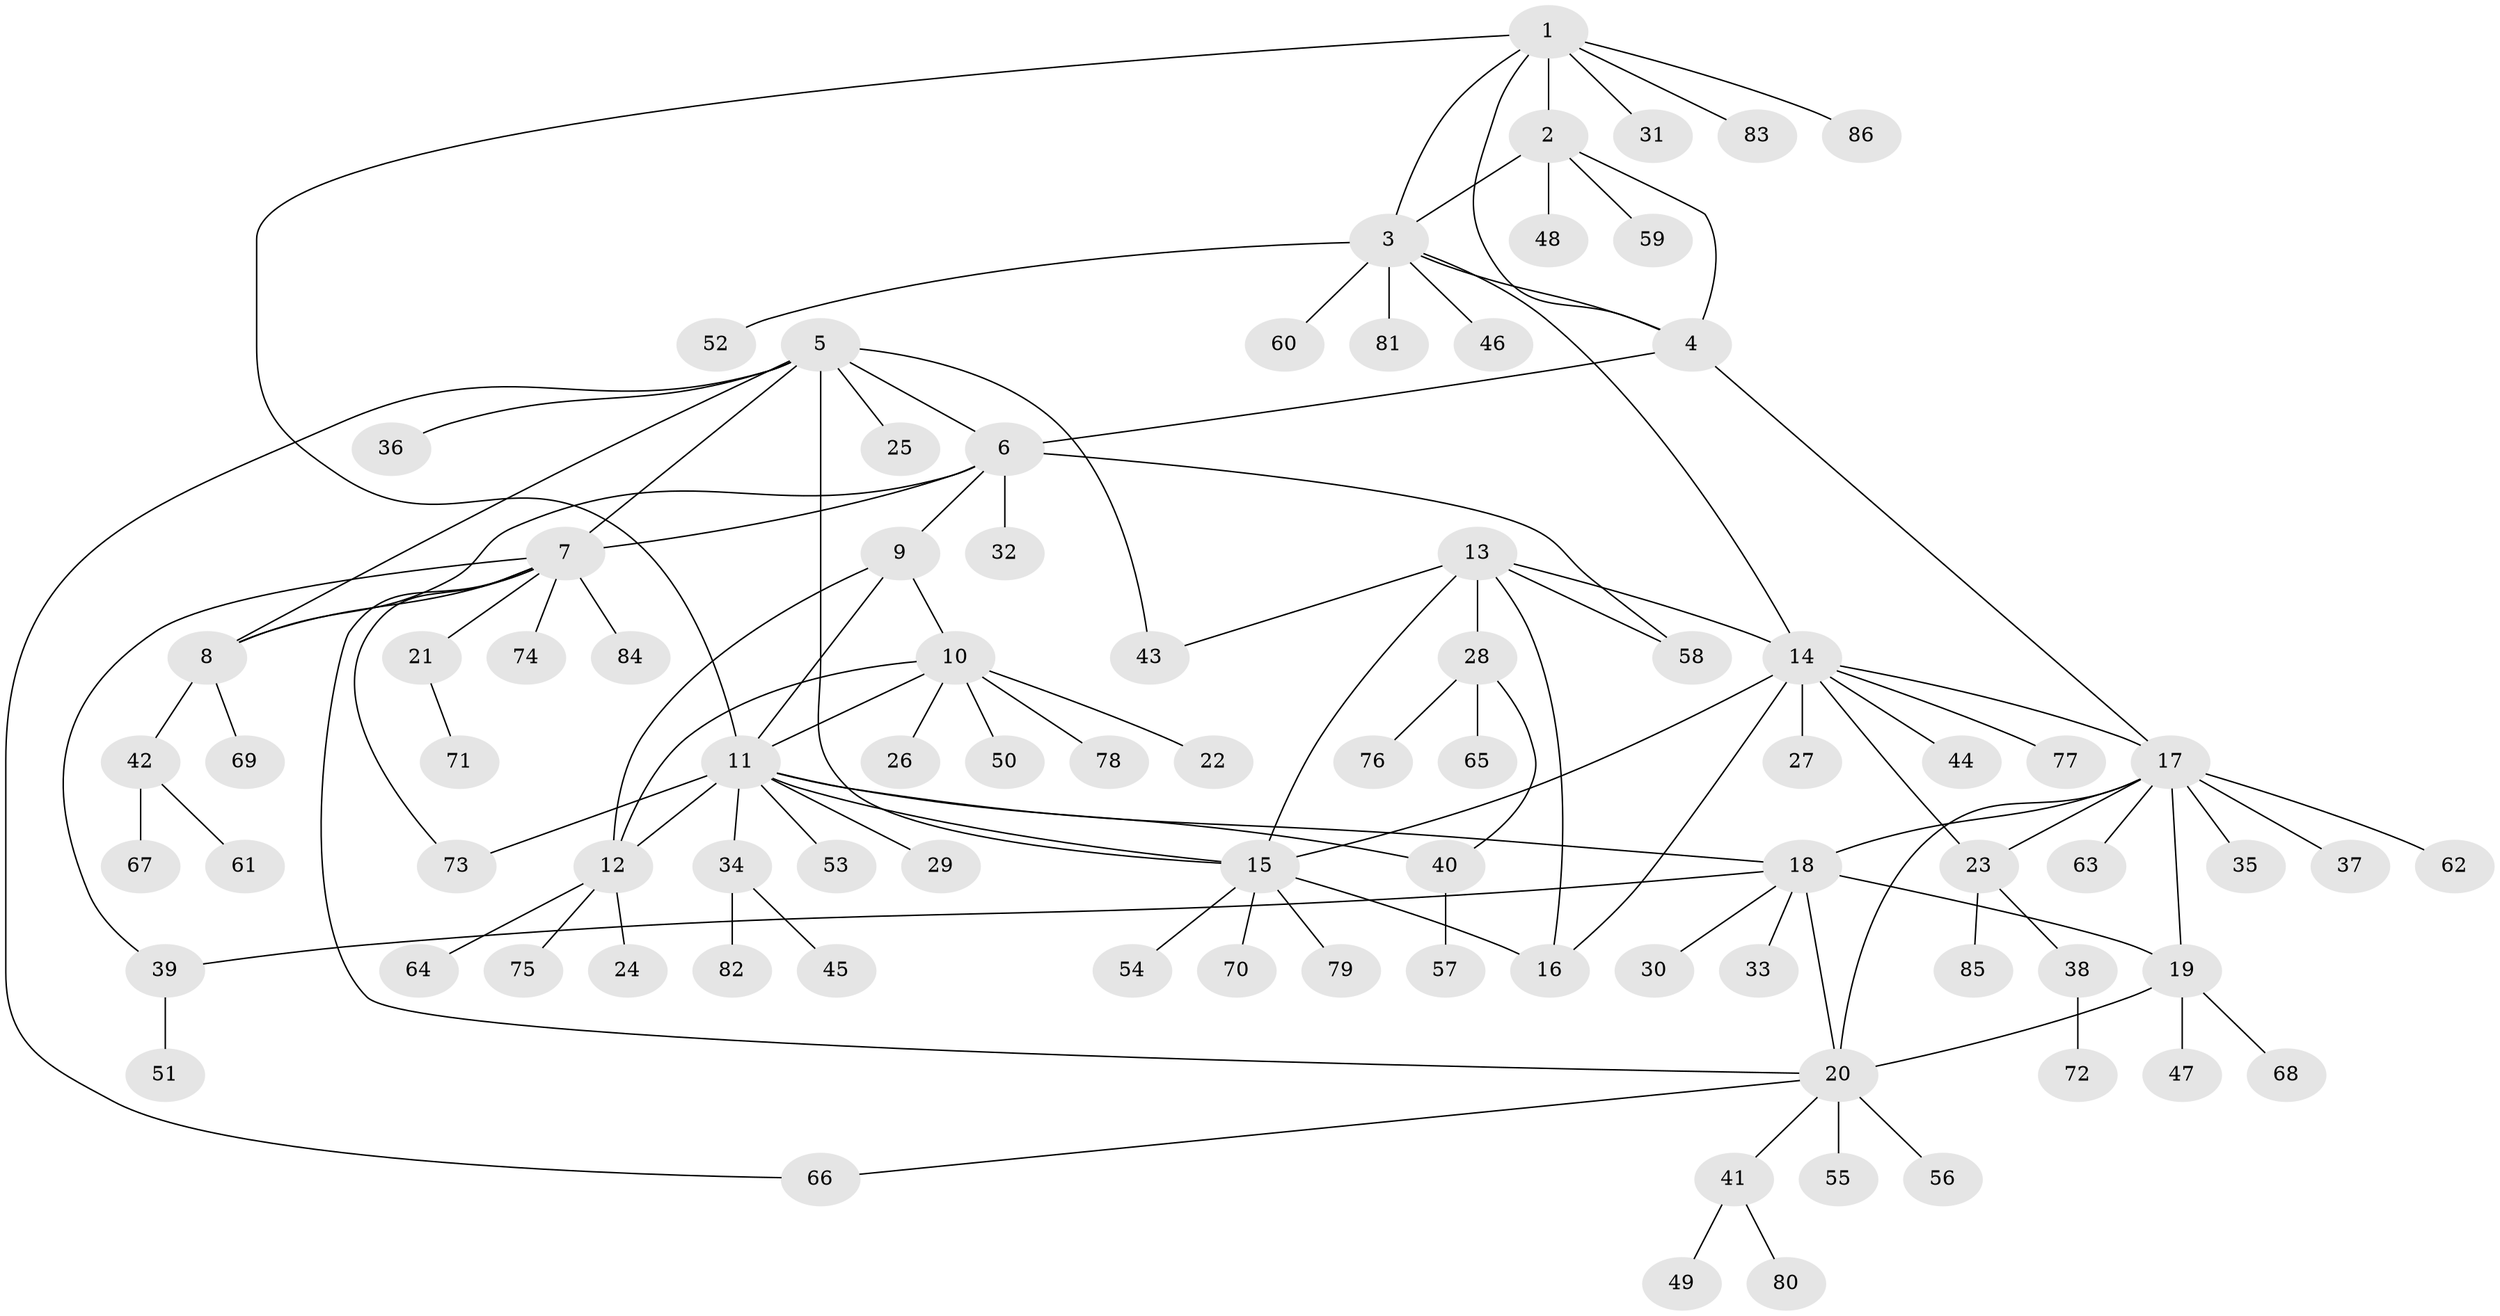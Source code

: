 // coarse degree distribution, {7: 0.023255813953488372, 6: 0.06976744186046512, 5: 0.046511627906976744, 8: 0.06976744186046512, 10: 0.023255813953488372, 1: 0.627906976744186, 9: 0.023255813953488372, 3: 0.06976744186046512, 2: 0.046511627906976744}
// Generated by graph-tools (version 1.1) at 2025/19/03/04/25 18:19:35]
// undirected, 86 vertices, 113 edges
graph export_dot {
graph [start="1"]
  node [color=gray90,style=filled];
  1;
  2;
  3;
  4;
  5;
  6;
  7;
  8;
  9;
  10;
  11;
  12;
  13;
  14;
  15;
  16;
  17;
  18;
  19;
  20;
  21;
  22;
  23;
  24;
  25;
  26;
  27;
  28;
  29;
  30;
  31;
  32;
  33;
  34;
  35;
  36;
  37;
  38;
  39;
  40;
  41;
  42;
  43;
  44;
  45;
  46;
  47;
  48;
  49;
  50;
  51;
  52;
  53;
  54;
  55;
  56;
  57;
  58;
  59;
  60;
  61;
  62;
  63;
  64;
  65;
  66;
  67;
  68;
  69;
  70;
  71;
  72;
  73;
  74;
  75;
  76;
  77;
  78;
  79;
  80;
  81;
  82;
  83;
  84;
  85;
  86;
  1 -- 2;
  1 -- 3;
  1 -- 4;
  1 -- 11;
  1 -- 31;
  1 -- 83;
  1 -- 86;
  2 -- 3;
  2 -- 4;
  2 -- 48;
  2 -- 59;
  3 -- 4;
  3 -- 14;
  3 -- 46;
  3 -- 52;
  3 -- 60;
  3 -- 81;
  4 -- 6;
  4 -- 17;
  5 -- 6;
  5 -- 7;
  5 -- 8;
  5 -- 15;
  5 -- 25;
  5 -- 36;
  5 -- 43;
  5 -- 66;
  6 -- 7;
  6 -- 8;
  6 -- 9;
  6 -- 32;
  6 -- 58;
  7 -- 8;
  7 -- 20;
  7 -- 21;
  7 -- 39;
  7 -- 73;
  7 -- 74;
  7 -- 84;
  8 -- 42;
  8 -- 69;
  9 -- 10;
  9 -- 11;
  9 -- 12;
  10 -- 11;
  10 -- 12;
  10 -- 22;
  10 -- 26;
  10 -- 50;
  10 -- 78;
  11 -- 12;
  11 -- 15;
  11 -- 18;
  11 -- 29;
  11 -- 34;
  11 -- 40;
  11 -- 53;
  11 -- 73;
  12 -- 24;
  12 -- 64;
  12 -- 75;
  13 -- 14;
  13 -- 15;
  13 -- 16;
  13 -- 28;
  13 -- 43;
  13 -- 58;
  14 -- 15;
  14 -- 16;
  14 -- 17;
  14 -- 23;
  14 -- 27;
  14 -- 44;
  14 -- 77;
  15 -- 16;
  15 -- 54;
  15 -- 70;
  15 -- 79;
  17 -- 18;
  17 -- 19;
  17 -- 20;
  17 -- 23;
  17 -- 35;
  17 -- 37;
  17 -- 62;
  17 -- 63;
  18 -- 19;
  18 -- 20;
  18 -- 30;
  18 -- 33;
  18 -- 39;
  19 -- 20;
  19 -- 47;
  19 -- 68;
  20 -- 41;
  20 -- 55;
  20 -- 56;
  20 -- 66;
  21 -- 71;
  23 -- 38;
  23 -- 85;
  28 -- 40;
  28 -- 65;
  28 -- 76;
  34 -- 45;
  34 -- 82;
  38 -- 72;
  39 -- 51;
  40 -- 57;
  41 -- 49;
  41 -- 80;
  42 -- 61;
  42 -- 67;
}
